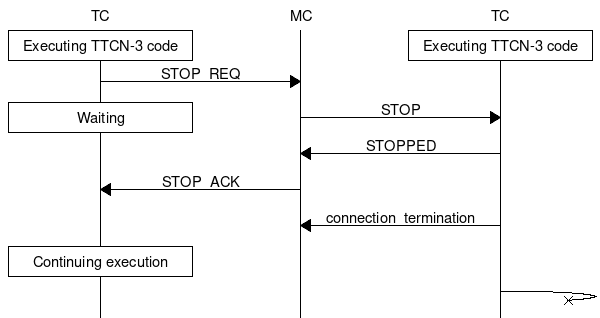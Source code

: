 ///////////////////////////////////////////////////////////////////////////////
// Copyright (c) 2000-2020 Ericsson Telecom AB
// All rights reserved. This program and the accompanying materials
// are made available under the terms of the Eclipse Public License v2.0
// which accompanies this distribution, and is available at
// https://www.eclipse.org/org/documents/epl-2.0/EPL-2.0.html
///////////////////////////////////////////////////////////////////////////////
//MSC of stop operation
msc {
  hscale="1", wordwraparcs=on;
  
  TC1 [label ="TC"], MC, TC2[label ="TC"];
  
  TC1 box TC1 [label = "Executing TTCN-3 code"],
  TC2 box TC2 [label = "Executing TTCN-3 code"];
  TC1 => MC [label = "STOP_REQ"];
  MC => TC2 [label = "STOP"],
  TC1 box TC1 [label = "Waiting"];
  TC2 => MC [label = "STOPPED"];
  MC => TC1 [label = "STOP_ACK"];
  TC2 => MC [label = "connection_termination"];
  TC1 box TC1 [label = "Continuing execution"];
  TC2 -x TC2;
}